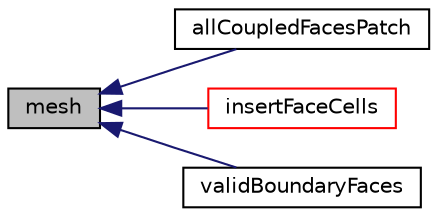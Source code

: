digraph "mesh"
{
  bgcolor="transparent";
  edge [fontname="Helvetica",fontsize="10",labelfontname="Helvetica",labelfontsize="10"];
  node [fontname="Helvetica",fontsize="10",shape=record];
  rankdir="LR";
  Node1 [label="mesh",height=0.2,width=0.4,color="black", fillcolor="grey75", style="filled", fontcolor="black"];
  Node1 -> Node2 [dir="back",color="midnightblue",fontsize="10",style="solid",fontname="Helvetica"];
  Node2 [label="allCoupledFacesPatch",height=0.2,width=0.4,color="black",URL="$a00235.html#a8e319635f9033e7a1bd5c54db053783d",tooltip="Return patch of all coupled faces. "];
  Node1 -> Node3 [dir="back",color="midnightblue",fontsize="10",style="solid",fontname="Helvetica"];
  Node3 [label="insertFaceCells",height=0.2,width=0.4,color="red",URL="$a00235.html#a2ceaba8d99391993b6db5c841992073e",tooltip="Collect cell neighbours of faces in global numbering. "];
  Node1 -> Node4 [dir="back",color="midnightblue",fontsize="10",style="solid",fontname="Helvetica"];
  Node4 [label="validBoundaryFaces",height=0.2,width=0.4,color="black",URL="$a00235.html#a5afaec37eb80a04f5f9955141b742a9f",tooltip="Valid boundary faces (not empty and not coupled) "];
}
